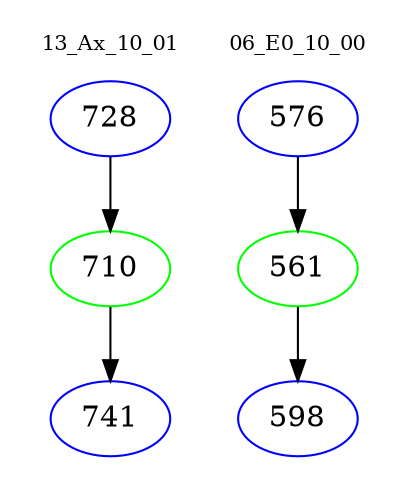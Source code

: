 digraph{
subgraph cluster_0 {
color = white
label = "13_Ax_10_01";
fontsize=10;
T0_728 [label="728", color="blue"]
T0_728 -> T0_710 [color="black"]
T0_710 [label="710", color="green"]
T0_710 -> T0_741 [color="black"]
T0_741 [label="741", color="blue"]
}
subgraph cluster_1 {
color = white
label = "06_E0_10_00";
fontsize=10;
T1_576 [label="576", color="blue"]
T1_576 -> T1_561 [color="black"]
T1_561 [label="561", color="green"]
T1_561 -> T1_598 [color="black"]
T1_598 [label="598", color="blue"]
}
}
